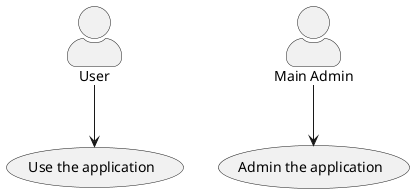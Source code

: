 ' Do not edit
' Theme Gallery
' autogenerated by script
'
@startuml
skin plantuml
skinparam actorStyle awesome
:User: --> (Use)
"Main Admin" as Admin
"Use the application" as (Use)
Admin --> (Admin the application)
@enduml

